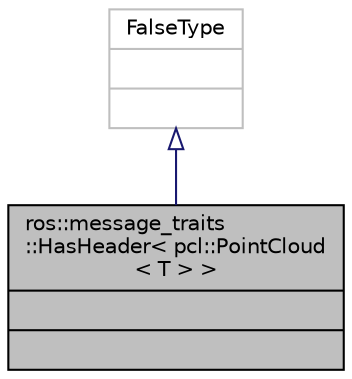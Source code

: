 digraph "ros::message_traits::HasHeader&lt; pcl::PointCloud&lt; T &gt; &gt;"
{
 // LATEX_PDF_SIZE
  edge [fontname="Helvetica",fontsize="10",labelfontname="Helvetica",labelfontsize="10"];
  node [fontname="Helvetica",fontsize="10",shape=record];
  Node1 [label="{ros::message_traits\l::HasHeader\< pcl::PointCloud\l\< T \> \>\n||}",height=0.2,width=0.4,color="black", fillcolor="grey75", style="filled", fontcolor="black",tooltip=" "];
  Node2 -> Node1 [dir="back",color="midnightblue",fontsize="10",style="solid",arrowtail="onormal",fontname="Helvetica"];
  Node2 [label="{FalseType\n||}",height=0.2,width=0.4,color="grey75", fillcolor="white", style="filled",tooltip=" "];
}
